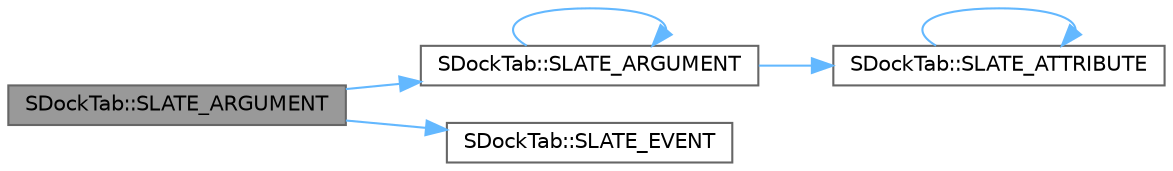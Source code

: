 digraph "SDockTab::SLATE_ARGUMENT"
{
 // INTERACTIVE_SVG=YES
 // LATEX_PDF_SIZE
  bgcolor="transparent";
  edge [fontname=Helvetica,fontsize=10,labelfontname=Helvetica,labelfontsize=10];
  node [fontname=Helvetica,fontsize=10,shape=box,height=0.2,width=0.4];
  rankdir="LR";
  Node1 [id="Node000001",label="SDockTab::SLATE_ARGUMENT",height=0.2,width=0.4,color="gray40", fillcolor="grey60", style="filled", fontcolor="black",tooltip="Whether this tab can ever be closed."];
  Node1 -> Node2 [id="edge1_Node000001_Node000002",color="steelblue1",style="solid",tooltip=" "];
  Node2 [id="Node000002",label="SDockTab::SLATE_ARGUMENT",height=0.2,width=0.4,color="grey40", fillcolor="white", style="filled",URL="$d8/deb/classSDockTab.html#a1a596d920bdeddfd84dae291a5a6f199",tooltip=" "];
  Node2 -> Node2 [id="edge2_Node000002_Node000002",color="steelblue1",style="solid",tooltip=" "];
  Node2 -> Node3 [id="edge3_Node000002_Node000003",color="steelblue1",style="solid",tooltip=" "];
  Node3 [id="Node000003",label="SDockTab::SLATE_ATTRIBUTE",height=0.2,width=0.4,color="grey40", fillcolor="white", style="filled",URL="$d8/deb/classSDockTab.html#a4a9f6a48ce333ee1ac99af3d1b8fd275",tooltip=" "];
  Node3 -> Node3 [id="edge4_Node000003_Node000003",color="steelblue1",style="solid",tooltip=" "];
  Node1 -> Node4 [id="edge5_Node000001_Node000004",color="steelblue1",style="solid",tooltip=" "];
  Node4 [id="Node000004",label="SDockTab::SLATE_EVENT",height=0.2,width=0.4,color="grey40", fillcolor="white", style="filled",URL="$d8/deb/classSDockTab.html#ace2e4f7312a88f3f72ecb626832b0b95",tooltip=" "];
}
